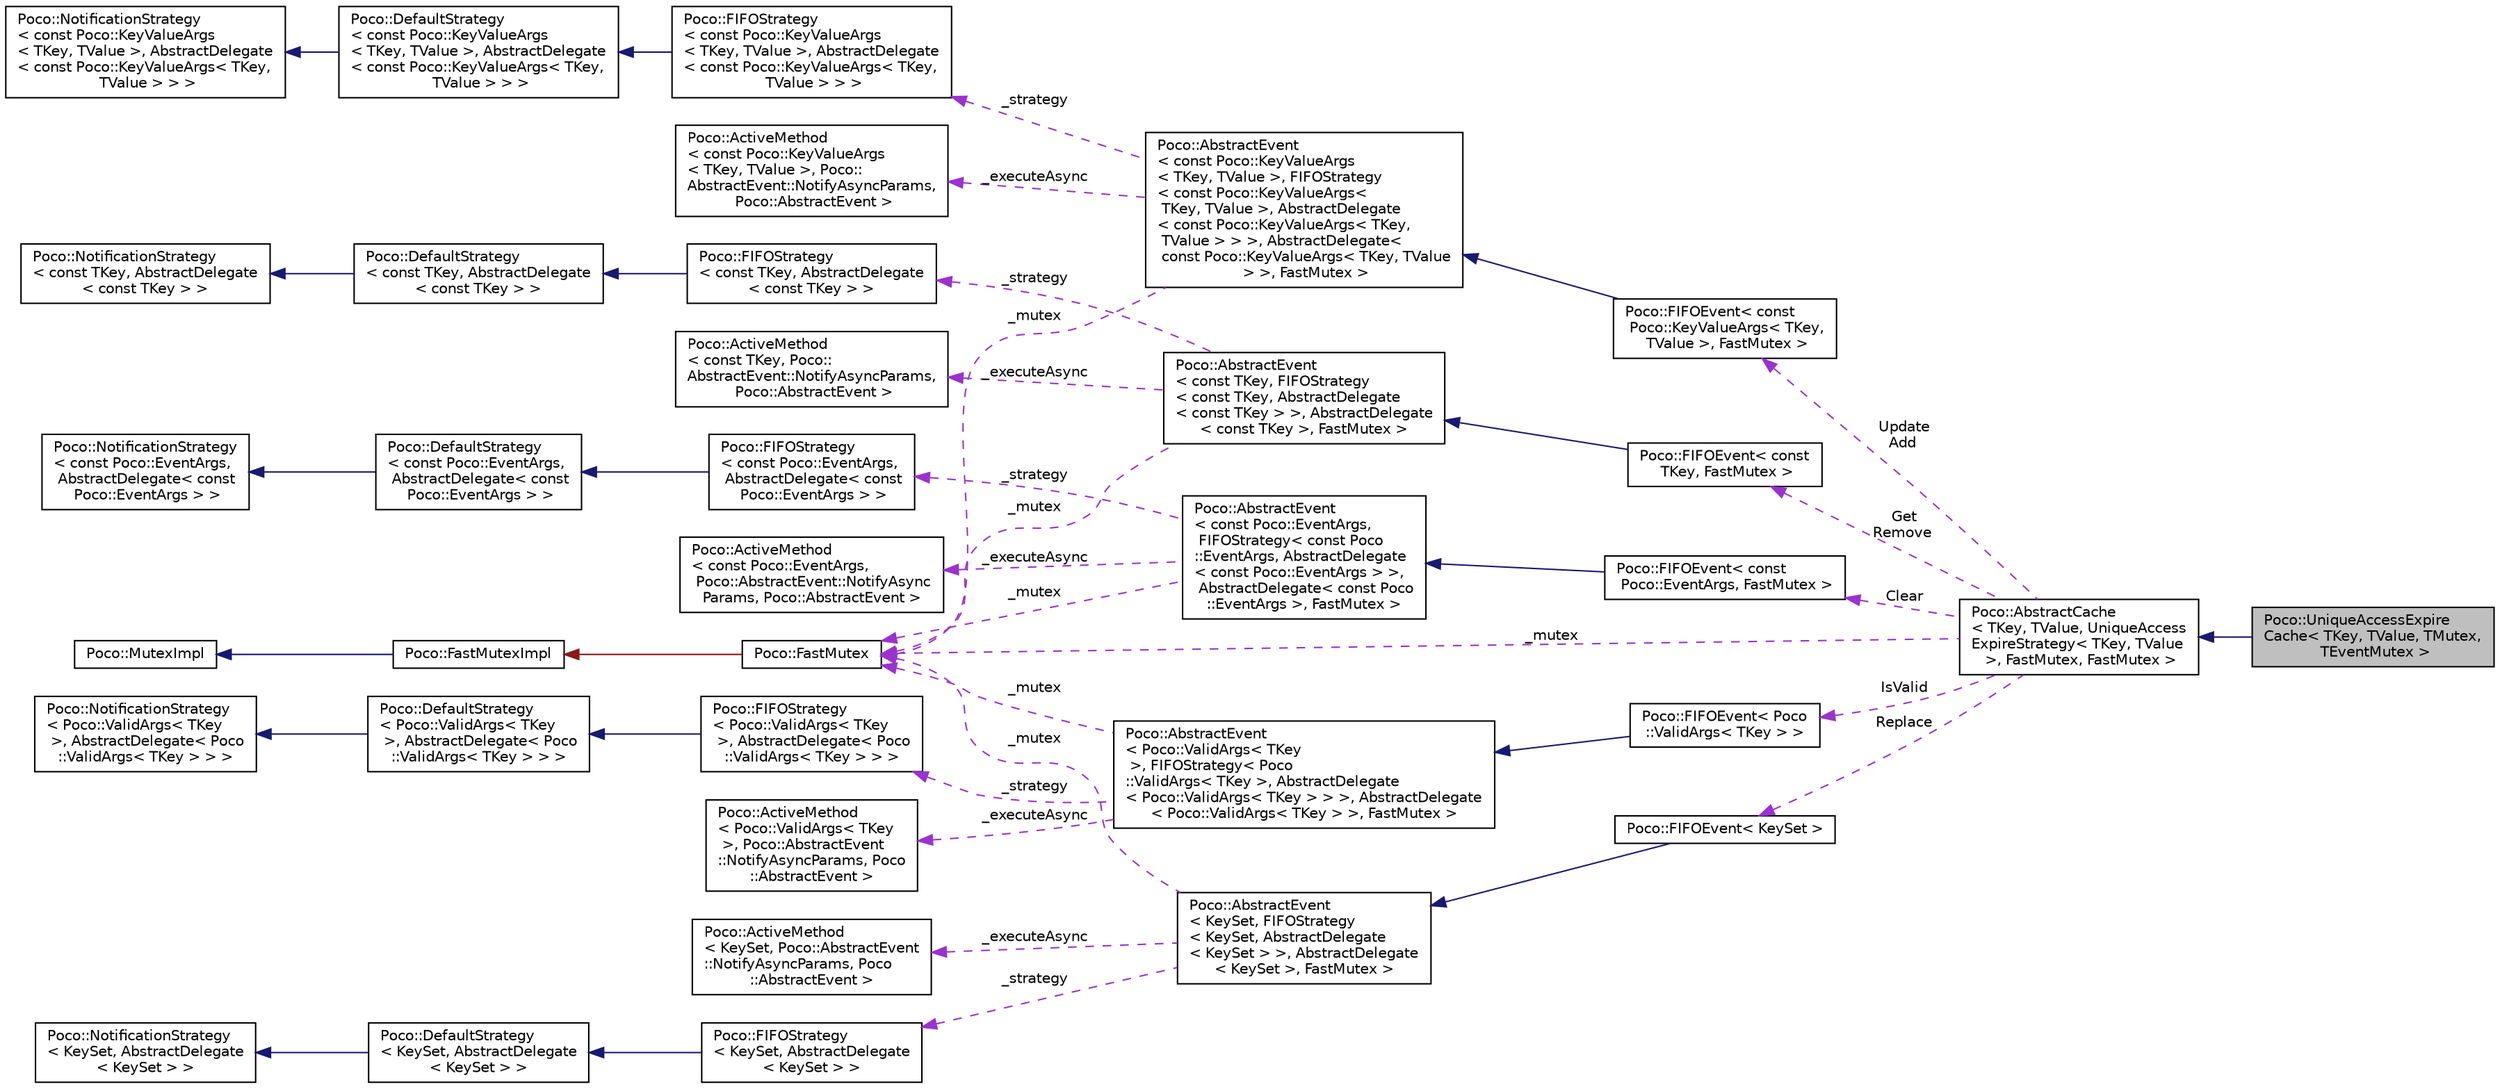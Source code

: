 digraph "Poco::UniqueAccessExpireCache&lt; TKey, TValue, TMutex, TEventMutex &gt;"
{
 // LATEX_PDF_SIZE
  edge [fontname="Helvetica",fontsize="10",labelfontname="Helvetica",labelfontsize="10"];
  node [fontname="Helvetica",fontsize="10",shape=record];
  rankdir="LR";
  Node1 [label="Poco::UniqueAccessExpire\lCache\< TKey, TValue, TMutex,\l TEventMutex \>",height=0.2,width=0.4,color="black", fillcolor="grey75", style="filled", fontcolor="black",tooltip=" "];
  Node2 -> Node1 [dir="back",color="midnightblue",fontsize="10",style="solid",fontname="Helvetica"];
  Node2 [label="Poco::AbstractCache\l\< TKey, TValue, UniqueAccess\lExpireStrategy\< TKey, TValue\l \>, FastMutex, FastMutex \>",height=0.2,width=0.4,color="black", fillcolor="white", style="filled",URL="$classPoco_1_1AbstractCache.html",tooltip=" "];
  Node3 -> Node2 [dir="back",color="darkorchid3",fontsize="10",style="dashed",label=" Update\nAdd" ,fontname="Helvetica"];
  Node3 [label="Poco::FIFOEvent\< const\l Poco::KeyValueArgs\< TKey,\l TValue \>, FastMutex \>",height=0.2,width=0.4,color="black", fillcolor="white", style="filled",URL="$classPoco_1_1FIFOEvent.html",tooltip=" "];
  Node4 -> Node3 [dir="back",color="midnightblue",fontsize="10",style="solid",fontname="Helvetica"];
  Node4 [label="Poco::AbstractEvent\l\< const Poco::KeyValueArgs\l\< TKey, TValue \>, FIFOStrategy\l\< const Poco::KeyValueArgs\<\l TKey, TValue \>, AbstractDelegate\l\< const Poco::KeyValueArgs\< TKey,\l TValue \> \> \>, AbstractDelegate\<\l const Poco::KeyValueArgs\< TKey, TValue\l \> \>, FastMutex \>",height=0.2,width=0.4,color="black", fillcolor="white", style="filled",URL="$classPoco_1_1AbstractEvent.html",tooltip=" "];
  Node5 -> Node4 [dir="back",color="darkorchid3",fontsize="10",style="dashed",label=" _strategy" ,fontname="Helvetica"];
  Node5 [label="Poco::FIFOStrategy\l\< const Poco::KeyValueArgs\l\< TKey, TValue \>, AbstractDelegate\l\< const Poco::KeyValueArgs\< TKey,\l TValue \> \> \>",height=0.2,width=0.4,color="black", fillcolor="white", style="filled",URL="$classPoco_1_1FIFOStrategy.html",tooltip=" "];
  Node6 -> Node5 [dir="back",color="midnightblue",fontsize="10",style="solid",fontname="Helvetica"];
  Node6 [label="Poco::DefaultStrategy\l\< const Poco::KeyValueArgs\l\< TKey, TValue \>, AbstractDelegate\l\< const Poco::KeyValueArgs\< TKey,\l TValue \> \> \>",height=0.2,width=0.4,color="black", fillcolor="white", style="filled",URL="$classPoco_1_1DefaultStrategy.html",tooltip=" "];
  Node7 -> Node6 [dir="back",color="midnightblue",fontsize="10",style="solid",fontname="Helvetica"];
  Node7 [label="Poco::NotificationStrategy\l\< const Poco::KeyValueArgs\l\< TKey, TValue \>, AbstractDelegate\l\< const Poco::KeyValueArgs\< TKey,\l TValue \> \> \>",height=0.2,width=0.4,color="black", fillcolor="white", style="filled",URL="$classPoco_1_1NotificationStrategy.html",tooltip=" "];
  Node8 -> Node4 [dir="back",color="darkorchid3",fontsize="10",style="dashed",label=" _executeAsync" ,fontname="Helvetica"];
  Node8 [label="Poco::ActiveMethod\l\< const Poco::KeyValueArgs\l\< TKey, TValue \>, Poco::\lAbstractEvent::NotifyAsyncParams,\l Poco::AbstractEvent \>",height=0.2,width=0.4,color="black", fillcolor="white", style="filled",URL="$classPoco_1_1ActiveMethod.html",tooltip=" "];
  Node9 -> Node4 [dir="back",color="darkorchid3",fontsize="10",style="dashed",label=" _mutex" ,fontname="Helvetica"];
  Node9 [label="Poco::FastMutex",height=0.2,width=0.4,color="black", fillcolor="white", style="filled",URL="$classPoco_1_1FastMutex.html",tooltip=" "];
  Node10 -> Node9 [dir="back",color="firebrick4",fontsize="10",style="solid",fontname="Helvetica"];
  Node10 [label="Poco::FastMutexImpl",height=0.2,width=0.4,color="black", fillcolor="white", style="filled",URL="$classPoco_1_1FastMutexImpl.html",tooltip=" "];
  Node11 -> Node10 [dir="back",color="midnightblue",fontsize="10",style="solid",fontname="Helvetica"];
  Node11 [label="Poco::MutexImpl",height=0.2,width=0.4,color="black", fillcolor="white", style="filled",URL="$classPoco_1_1MutexImpl.html",tooltip=" "];
  Node12 -> Node2 [dir="back",color="darkorchid3",fontsize="10",style="dashed",label=" Get\nRemove" ,fontname="Helvetica"];
  Node12 [label="Poco::FIFOEvent\< const\l TKey, FastMutex \>",height=0.2,width=0.4,color="black", fillcolor="white", style="filled",URL="$classPoco_1_1FIFOEvent.html",tooltip=" "];
  Node13 -> Node12 [dir="back",color="midnightblue",fontsize="10",style="solid",fontname="Helvetica"];
  Node13 [label="Poco::AbstractEvent\l\< const TKey, FIFOStrategy\l\< const TKey, AbstractDelegate\l\< const TKey \> \>, AbstractDelegate\l\< const TKey \>, FastMutex \>",height=0.2,width=0.4,color="black", fillcolor="white", style="filled",URL="$classPoco_1_1AbstractEvent.html",tooltip=" "];
  Node14 -> Node13 [dir="back",color="darkorchid3",fontsize="10",style="dashed",label=" _strategy" ,fontname="Helvetica"];
  Node14 [label="Poco::FIFOStrategy\l\< const TKey, AbstractDelegate\l\< const TKey \> \>",height=0.2,width=0.4,color="black", fillcolor="white", style="filled",URL="$classPoco_1_1FIFOStrategy.html",tooltip=" "];
  Node15 -> Node14 [dir="back",color="midnightblue",fontsize="10",style="solid",fontname="Helvetica"];
  Node15 [label="Poco::DefaultStrategy\l\< const TKey, AbstractDelegate\l\< const TKey \> \>",height=0.2,width=0.4,color="black", fillcolor="white", style="filled",URL="$classPoco_1_1DefaultStrategy.html",tooltip=" "];
  Node16 -> Node15 [dir="back",color="midnightblue",fontsize="10",style="solid",fontname="Helvetica"];
  Node16 [label="Poco::NotificationStrategy\l\< const TKey, AbstractDelegate\l\< const TKey \> \>",height=0.2,width=0.4,color="black", fillcolor="white", style="filled",URL="$classPoco_1_1NotificationStrategy.html",tooltip=" "];
  Node17 -> Node13 [dir="back",color="darkorchid3",fontsize="10",style="dashed",label=" _executeAsync" ,fontname="Helvetica"];
  Node17 [label="Poco::ActiveMethod\l\< const TKey, Poco::\lAbstractEvent::NotifyAsyncParams,\l Poco::AbstractEvent \>",height=0.2,width=0.4,color="black", fillcolor="white", style="filled",URL="$classPoco_1_1ActiveMethod.html",tooltip=" "];
  Node9 -> Node13 [dir="back",color="darkorchid3",fontsize="10",style="dashed",label=" _mutex" ,fontname="Helvetica"];
  Node18 -> Node2 [dir="back",color="darkorchid3",fontsize="10",style="dashed",label=" Clear" ,fontname="Helvetica"];
  Node18 [label="Poco::FIFOEvent\< const\l Poco::EventArgs, FastMutex \>",height=0.2,width=0.4,color="black", fillcolor="white", style="filled",URL="$classPoco_1_1FIFOEvent.html",tooltip=" "];
  Node19 -> Node18 [dir="back",color="midnightblue",fontsize="10",style="solid",fontname="Helvetica"];
  Node19 [label="Poco::AbstractEvent\l\< const Poco::EventArgs,\l FIFOStrategy\< const Poco\l::EventArgs, AbstractDelegate\l\< const Poco::EventArgs \> \>,\l AbstractDelegate\< const Poco\l::EventArgs \>, FastMutex \>",height=0.2,width=0.4,color="black", fillcolor="white", style="filled",URL="$classPoco_1_1AbstractEvent.html",tooltip=" "];
  Node20 -> Node19 [dir="back",color="darkorchid3",fontsize="10",style="dashed",label=" _executeAsync" ,fontname="Helvetica"];
  Node20 [label="Poco::ActiveMethod\l\< const Poco::EventArgs,\l Poco::AbstractEvent::NotifyAsync\lParams, Poco::AbstractEvent \>",height=0.2,width=0.4,color="black", fillcolor="white", style="filled",URL="$classPoco_1_1ActiveMethod.html",tooltip=" "];
  Node21 -> Node19 [dir="back",color="darkorchid3",fontsize="10",style="dashed",label=" _strategy" ,fontname="Helvetica"];
  Node21 [label="Poco::FIFOStrategy\l\< const Poco::EventArgs,\l AbstractDelegate\< const\l Poco::EventArgs \> \>",height=0.2,width=0.4,color="black", fillcolor="white", style="filled",URL="$classPoco_1_1FIFOStrategy.html",tooltip=" "];
  Node22 -> Node21 [dir="back",color="midnightblue",fontsize="10",style="solid",fontname="Helvetica"];
  Node22 [label="Poco::DefaultStrategy\l\< const Poco::EventArgs,\l AbstractDelegate\< const\l Poco::EventArgs \> \>",height=0.2,width=0.4,color="black", fillcolor="white", style="filled",URL="$classPoco_1_1DefaultStrategy.html",tooltip=" "];
  Node23 -> Node22 [dir="back",color="midnightblue",fontsize="10",style="solid",fontname="Helvetica"];
  Node23 [label="Poco::NotificationStrategy\l\< const Poco::EventArgs,\l AbstractDelegate\< const\l Poco::EventArgs \> \>",height=0.2,width=0.4,color="black", fillcolor="white", style="filled",URL="$classPoco_1_1NotificationStrategy.html",tooltip=" "];
  Node9 -> Node19 [dir="back",color="darkorchid3",fontsize="10",style="dashed",label=" _mutex" ,fontname="Helvetica"];
  Node24 -> Node2 [dir="back",color="darkorchid3",fontsize="10",style="dashed",label=" IsValid" ,fontname="Helvetica"];
  Node24 [label="Poco::FIFOEvent\< Poco\l::ValidArgs\< TKey \> \>",height=0.2,width=0.4,color="black", fillcolor="white", style="filled",URL="$classPoco_1_1FIFOEvent.html",tooltip=" "];
  Node25 -> Node24 [dir="back",color="midnightblue",fontsize="10",style="solid",fontname="Helvetica"];
  Node25 [label="Poco::AbstractEvent\l\< Poco::ValidArgs\< TKey\l \>, FIFOStrategy\< Poco\l::ValidArgs\< TKey \>, AbstractDelegate\l\< Poco::ValidArgs\< TKey \> \> \>, AbstractDelegate\l\< Poco::ValidArgs\< TKey \> \>, FastMutex \>",height=0.2,width=0.4,color="black", fillcolor="white", style="filled",URL="$classPoco_1_1AbstractEvent.html",tooltip=" "];
  Node26 -> Node25 [dir="back",color="darkorchid3",fontsize="10",style="dashed",label=" _strategy" ,fontname="Helvetica"];
  Node26 [label="Poco::FIFOStrategy\l\< Poco::ValidArgs\< TKey\l \>, AbstractDelegate\< Poco\l::ValidArgs\< TKey \> \> \>",height=0.2,width=0.4,color="black", fillcolor="white", style="filled",URL="$classPoco_1_1FIFOStrategy.html",tooltip=" "];
  Node27 -> Node26 [dir="back",color="midnightblue",fontsize="10",style="solid",fontname="Helvetica"];
  Node27 [label="Poco::DefaultStrategy\l\< Poco::ValidArgs\< TKey\l \>, AbstractDelegate\< Poco\l::ValidArgs\< TKey \> \> \>",height=0.2,width=0.4,color="black", fillcolor="white", style="filled",URL="$classPoco_1_1DefaultStrategy.html",tooltip=" "];
  Node28 -> Node27 [dir="back",color="midnightblue",fontsize="10",style="solid",fontname="Helvetica"];
  Node28 [label="Poco::NotificationStrategy\l\< Poco::ValidArgs\< TKey\l \>, AbstractDelegate\< Poco\l::ValidArgs\< TKey \> \> \>",height=0.2,width=0.4,color="black", fillcolor="white", style="filled",URL="$classPoco_1_1NotificationStrategy.html",tooltip=" "];
  Node9 -> Node25 [dir="back",color="darkorchid3",fontsize="10",style="dashed",label=" _mutex" ,fontname="Helvetica"];
  Node29 -> Node25 [dir="back",color="darkorchid3",fontsize="10",style="dashed",label=" _executeAsync" ,fontname="Helvetica"];
  Node29 [label="Poco::ActiveMethod\l\< Poco::ValidArgs\< TKey\l \>, Poco::AbstractEvent\l::NotifyAsyncParams, Poco\l::AbstractEvent \>",height=0.2,width=0.4,color="black", fillcolor="white", style="filled",URL="$classPoco_1_1ActiveMethod.html",tooltip=" "];
  Node30 -> Node2 [dir="back",color="darkorchid3",fontsize="10",style="dashed",label=" Replace" ,fontname="Helvetica"];
  Node30 [label="Poco::FIFOEvent\< KeySet \>",height=0.2,width=0.4,color="black", fillcolor="white", style="filled",URL="$classPoco_1_1FIFOEvent.html",tooltip=" "];
  Node31 -> Node30 [dir="back",color="midnightblue",fontsize="10",style="solid",fontname="Helvetica"];
  Node31 [label="Poco::AbstractEvent\l\< KeySet, FIFOStrategy\l\< KeySet, AbstractDelegate\l\< KeySet \> \>, AbstractDelegate\l\< KeySet \>, FastMutex \>",height=0.2,width=0.4,color="black", fillcolor="white", style="filled",URL="$classPoco_1_1AbstractEvent.html",tooltip=" "];
  Node32 -> Node31 [dir="back",color="darkorchid3",fontsize="10",style="dashed",label=" _executeAsync" ,fontname="Helvetica"];
  Node32 [label="Poco::ActiveMethod\l\< KeySet, Poco::AbstractEvent\l::NotifyAsyncParams, Poco\l::AbstractEvent \>",height=0.2,width=0.4,color="black", fillcolor="white", style="filled",URL="$classPoco_1_1ActiveMethod.html",tooltip=" "];
  Node9 -> Node31 [dir="back",color="darkorchid3",fontsize="10",style="dashed",label=" _mutex" ,fontname="Helvetica"];
  Node33 -> Node31 [dir="back",color="darkorchid3",fontsize="10",style="dashed",label=" _strategy" ,fontname="Helvetica"];
  Node33 [label="Poco::FIFOStrategy\l\< KeySet, AbstractDelegate\l\< KeySet \> \>",height=0.2,width=0.4,color="black", fillcolor="white", style="filled",URL="$classPoco_1_1FIFOStrategy.html",tooltip=" "];
  Node34 -> Node33 [dir="back",color="midnightblue",fontsize="10",style="solid",fontname="Helvetica"];
  Node34 [label="Poco::DefaultStrategy\l\< KeySet, AbstractDelegate\l\< KeySet \> \>",height=0.2,width=0.4,color="black", fillcolor="white", style="filled",URL="$classPoco_1_1DefaultStrategy.html",tooltip=" "];
  Node35 -> Node34 [dir="back",color="midnightblue",fontsize="10",style="solid",fontname="Helvetica"];
  Node35 [label="Poco::NotificationStrategy\l\< KeySet, AbstractDelegate\l\< KeySet \> \>",height=0.2,width=0.4,color="black", fillcolor="white", style="filled",URL="$classPoco_1_1NotificationStrategy.html",tooltip=" "];
  Node9 -> Node2 [dir="back",color="darkorchid3",fontsize="10",style="dashed",label=" _mutex" ,fontname="Helvetica"];
}

